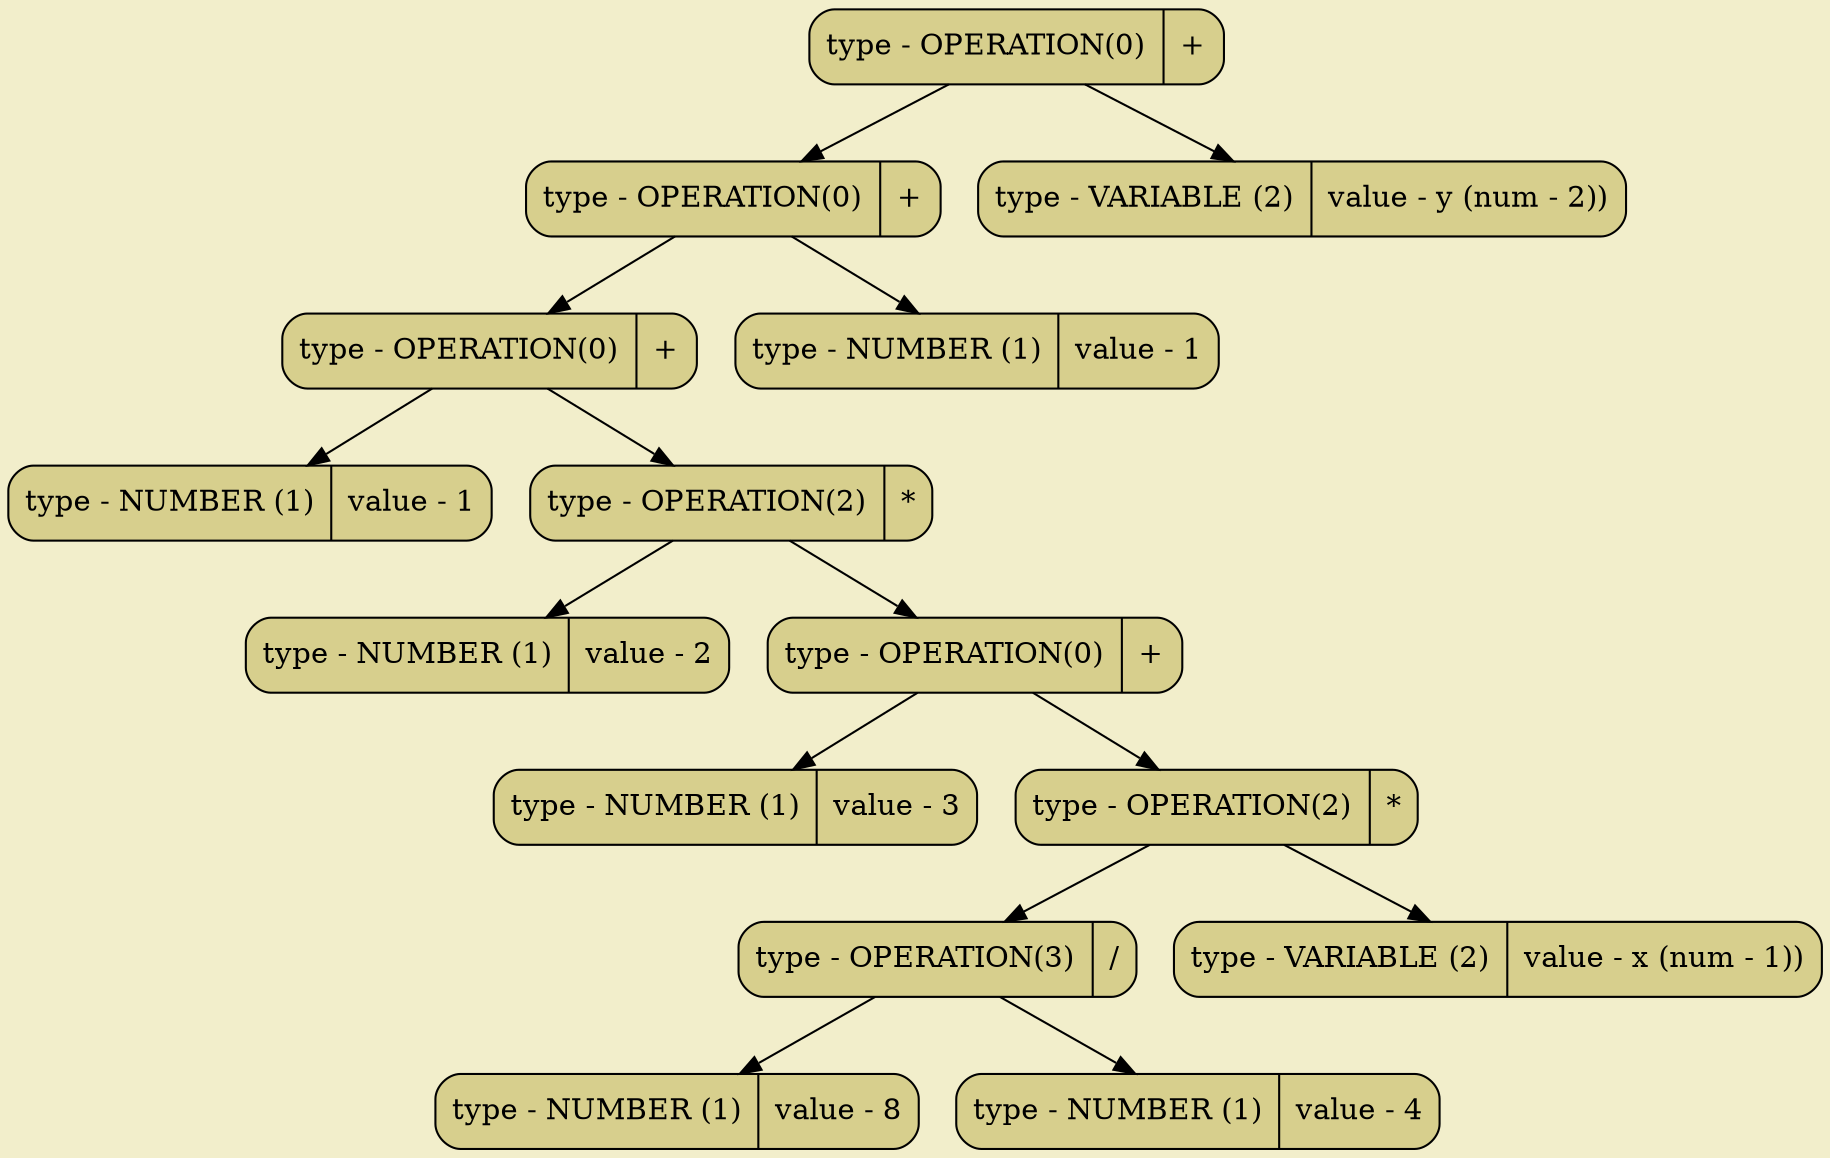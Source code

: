 digraph
{
bgcolor="#F2EECB";
rankdir = TB;
POINT_0x5fe5ba3a3650[shape=Mrecord, label = "type - OPERATION(0) | +", style="filled",fillcolor="#D7CF8D"]
POINT_0x5fe5ba3a3610[shape=Mrecord, label = "type - OPERATION(0) | +", style="filled",fillcolor="#D7CF8D"]
POINT_0x5fe5ba3a35d0[shape=Mrecord, label = "type - OPERATION(0) | +", style="filled",fillcolor="#D7CF8D"]
POINT_0x5fe5ba3a3490[shape=Mrecord, label = "type - NUMBER (1) | value - 1", style="filled",fillcolor="#D7CF8D"]
POINT_0x5fe5ba3a35b0[shape=Mrecord, label = "type - OPERATION(2) | *", style="filled",fillcolor="#D7CF8D"]
POINT_0x5fe5ba3a34b0[shape=Mrecord, label = "type - NUMBER (1) | value - 2", style="filled",fillcolor="#D7CF8D"]
POINT_0x5fe5ba3a3590[shape=Mrecord, label = "type - OPERATION(0) | +", style="filled",fillcolor="#D7CF8D"]
POINT_0x5fe5ba3a34d0[shape=Mrecord, label = "type - NUMBER (1) | value - 3", style="filled",fillcolor="#D7CF8D"]
POINT_0x5fe5ba3a3570[shape=Mrecord, label = "type - OPERATION(2) | *", style="filled",fillcolor="#D7CF8D"]
POINT_0x5fe5ba3a3530[shape=Mrecord, label = "type - OPERATION(3) | /", style="filled",fillcolor="#D7CF8D"]
POINT_0x5fe5ba3a34f0[shape=Mrecord, label = "type - NUMBER (1) | value - 8", style="filled",fillcolor="#D7CF8D"]
POINT_0x5fe5ba3a3510[shape=Mrecord, label = "type - NUMBER (1) | value - 4", style="filled",fillcolor="#D7CF8D"]
POINT_0x5fe5ba3a3550[shape=Mrecord, label = "type - VARIABLE (2) | value - x (num - 1))", style="filled",fillcolor="#D7CF8D"]
POINT_0x5fe5ba3a35f0[shape=Mrecord, label = "type - NUMBER (1) | value - 1", style="filled",fillcolor="#D7CF8D"]
POINT_0x5fe5ba3a3630[shape=Mrecord, label = "type - VARIABLE (2) | value - y (num - 2))", style="filled",fillcolor="#D7CF8D"]
POINT_0x5fe5ba3a3650 -> POINT_0x5fe5ba3a3610
POINT_0x5fe5ba3a3650 -> POINT_0x5fe5ba3a3630
POINT_0x5fe5ba3a3610 -> POINT_0x5fe5ba3a35d0
POINT_0x5fe5ba3a3610 -> POINT_0x5fe5ba3a35f0
POINT_0x5fe5ba3a35d0 -> POINT_0x5fe5ba3a3490
POINT_0x5fe5ba3a35d0 -> POINT_0x5fe5ba3a35b0
POINT_0x5fe5ba3a35b0 -> POINT_0x5fe5ba3a34b0
POINT_0x5fe5ba3a35b0 -> POINT_0x5fe5ba3a3590
POINT_0x5fe5ba3a3590 -> POINT_0x5fe5ba3a34d0
POINT_0x5fe5ba3a3590 -> POINT_0x5fe5ba3a3570
POINT_0x5fe5ba3a3570 -> POINT_0x5fe5ba3a3530
POINT_0x5fe5ba3a3570 -> POINT_0x5fe5ba3a3550
POINT_0x5fe5ba3a3530 -> POINT_0x5fe5ba3a34f0
POINT_0x5fe5ba3a3530 -> POINT_0x5fe5ba3a3510
}
